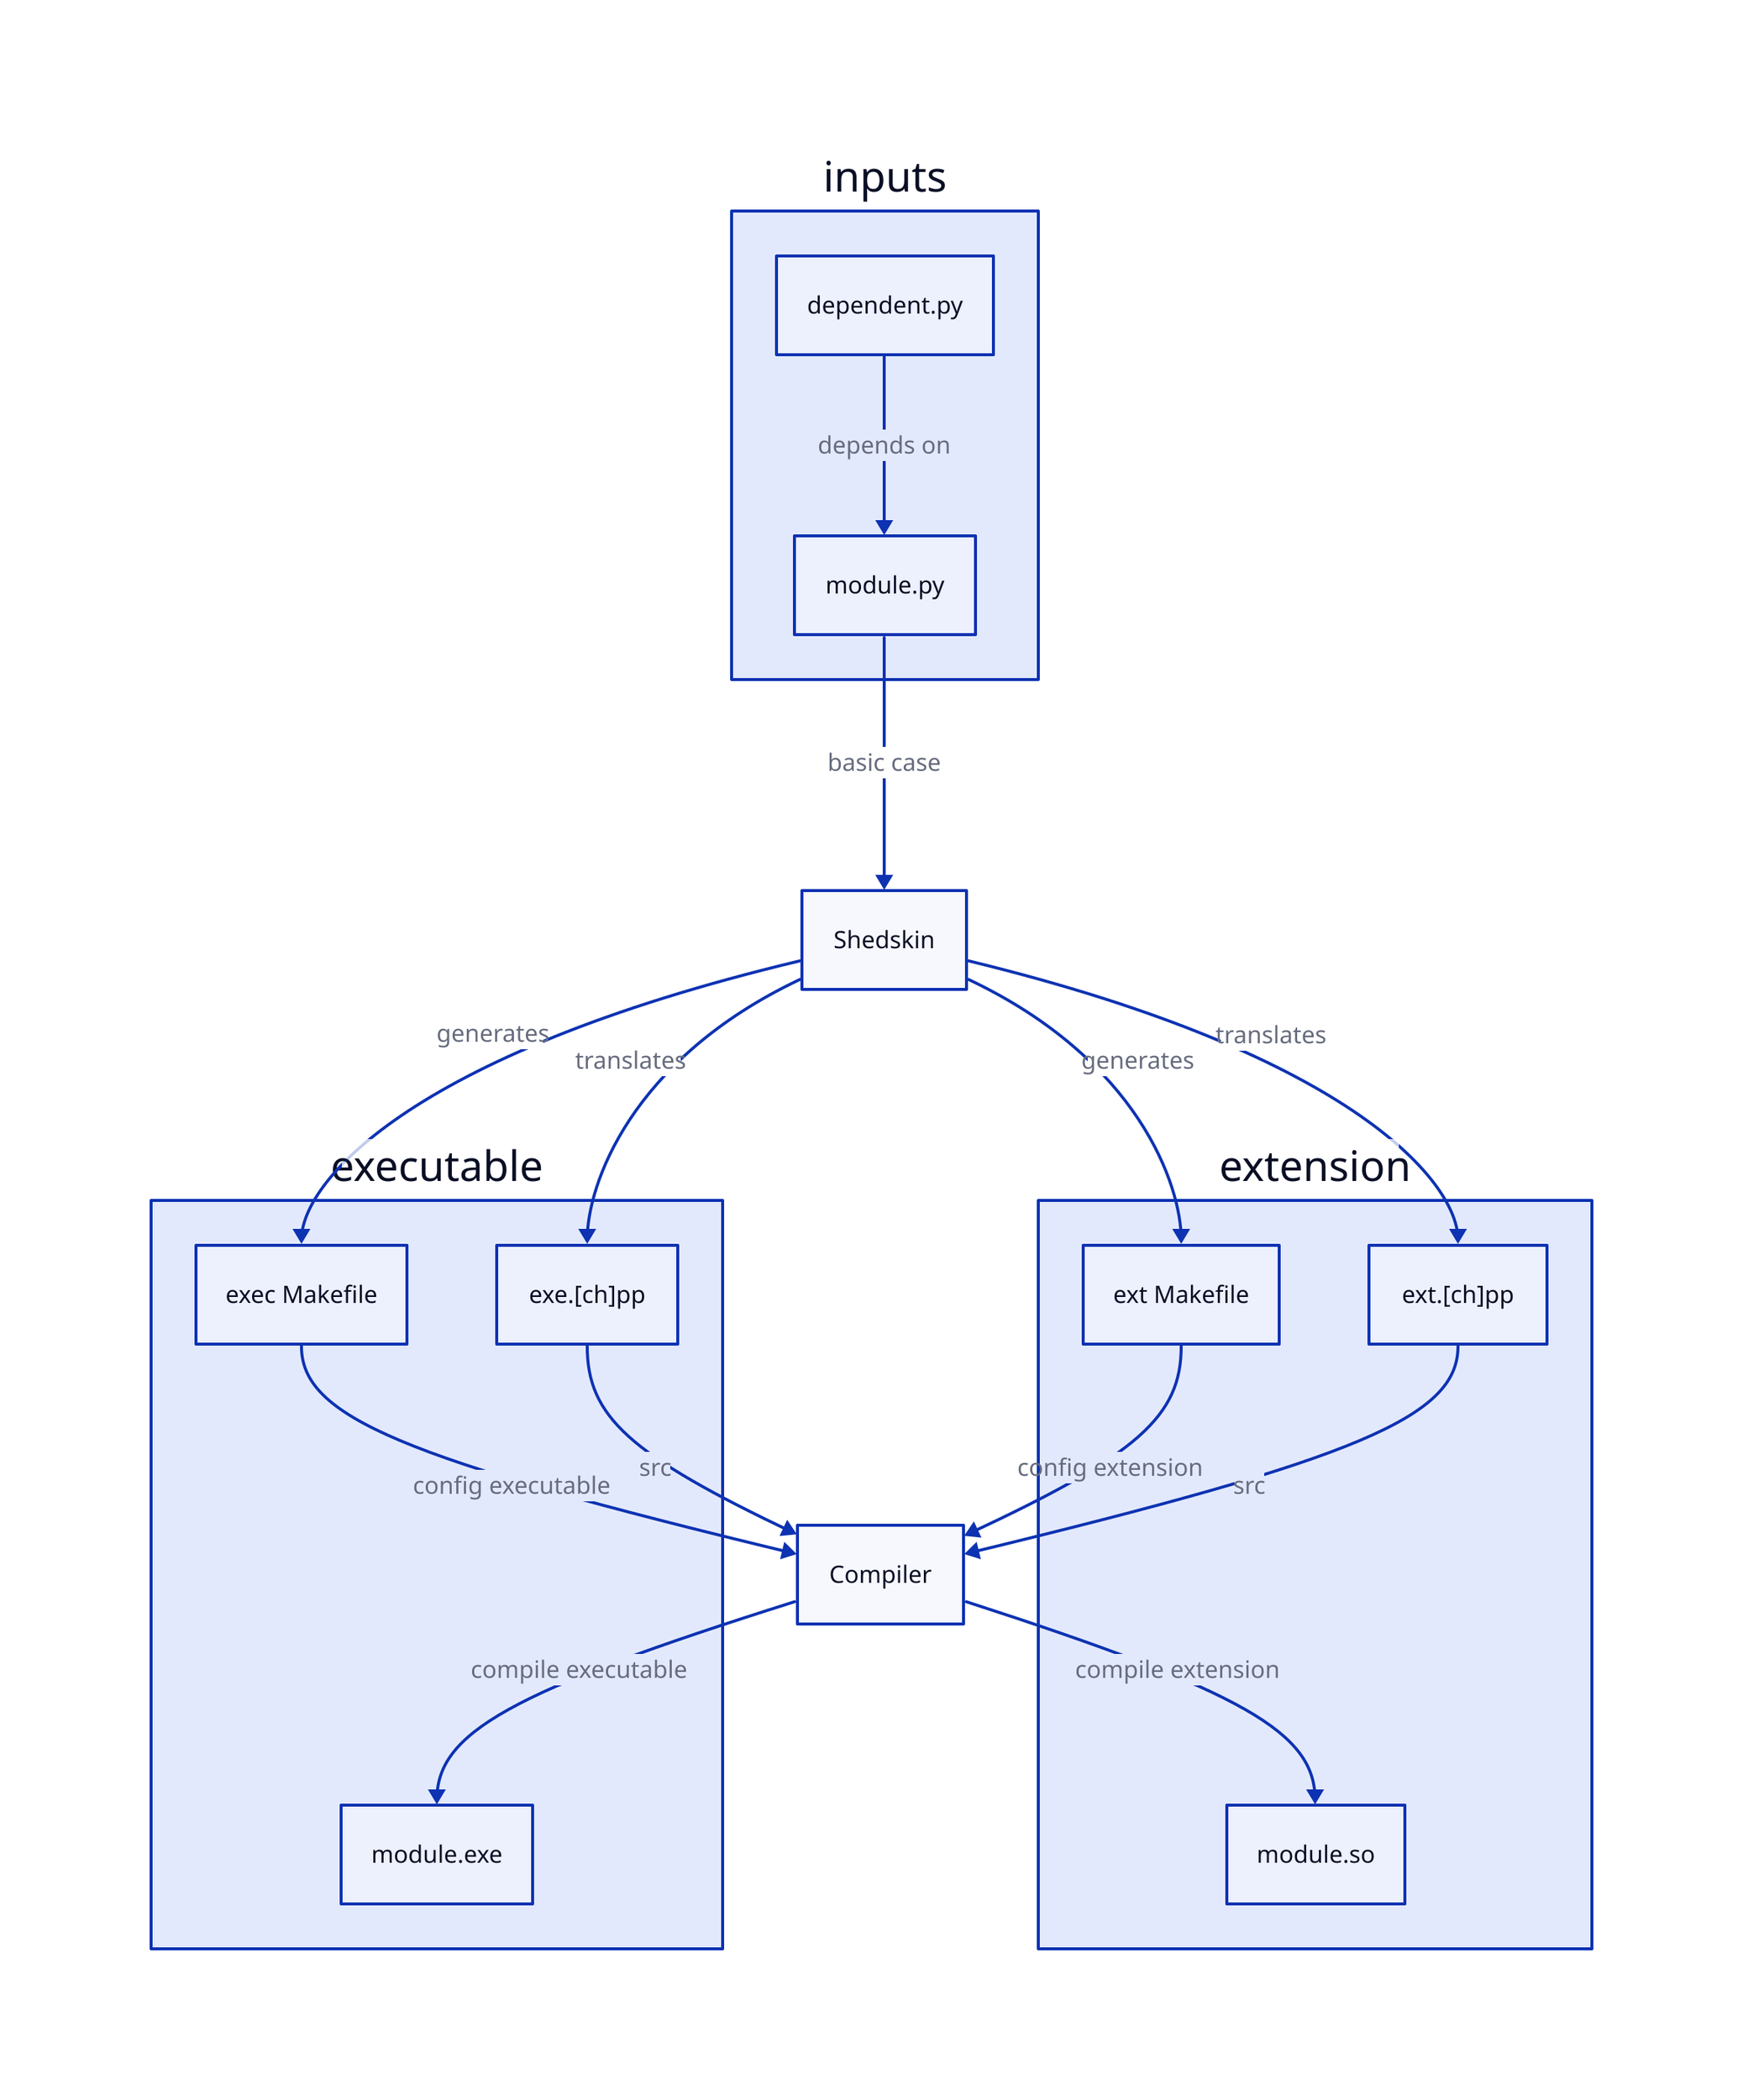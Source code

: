 # d2 syntax: https://github.com/terrastruct/d2

# actors
shedskin: Shedskin

compiler: Compiler

inputs: {
  module: module.py
  dependent: dependent.py
}

executable {
  exe_cpp: 'exe.[ch]pp'
  make_exe: exec Makefile
  exe: 'module.exe'
}

extension {
  ext_cpp: 'ext.[ch]pp'
  make_ext: ext Makefile
  ext: 'module.so'
}

# process
inputs.module -> shedskin: basic case
inputs.dependent -> inputs.module: depends on

# translation
shedskin -> executable.exe_cpp: translates
shedskin -> extension.ext_cpp: translates

# generation
shedskin -> executable.make_exe: generates
shedskin -> extension.make_ext: generates

# configuration
executable.make_exe -> compiler: config executable
extension.make_ext -> compiler: config extension

# building
executable.exe_cpp -> compiler: src
compiler -> executable.exe: compile executable

extension.ext_cpp -> compiler: src
compiler -> extension.ext: compile extension



